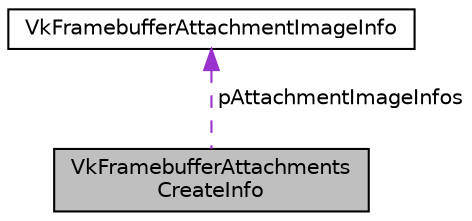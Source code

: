 digraph "VkFramebufferAttachmentsCreateInfo"
{
 // LATEX_PDF_SIZE
  edge [fontname="Helvetica",fontsize="10",labelfontname="Helvetica",labelfontsize="10"];
  node [fontname="Helvetica",fontsize="10",shape=record];
  Node1 [label="VkFramebufferAttachments\lCreateInfo",height=0.2,width=0.4,color="black", fillcolor="grey75", style="filled", fontcolor="black",tooltip=" "];
  Node2 -> Node1 [dir="back",color="darkorchid3",fontsize="10",style="dashed",label=" pAttachmentImageInfos" ,fontname="Helvetica"];
  Node2 [label="VkFramebufferAttachmentImageInfo",height=0.2,width=0.4,color="black", fillcolor="white", style="filled",URL="$structVkFramebufferAttachmentImageInfo.html",tooltip=" "];
}
